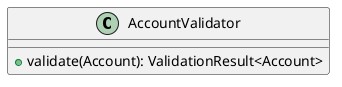 @startuml

    class AccountValidator [[AccountValidator.html]] {
        +validate(Account): ValidationResult<Account>
    }

@enduml
